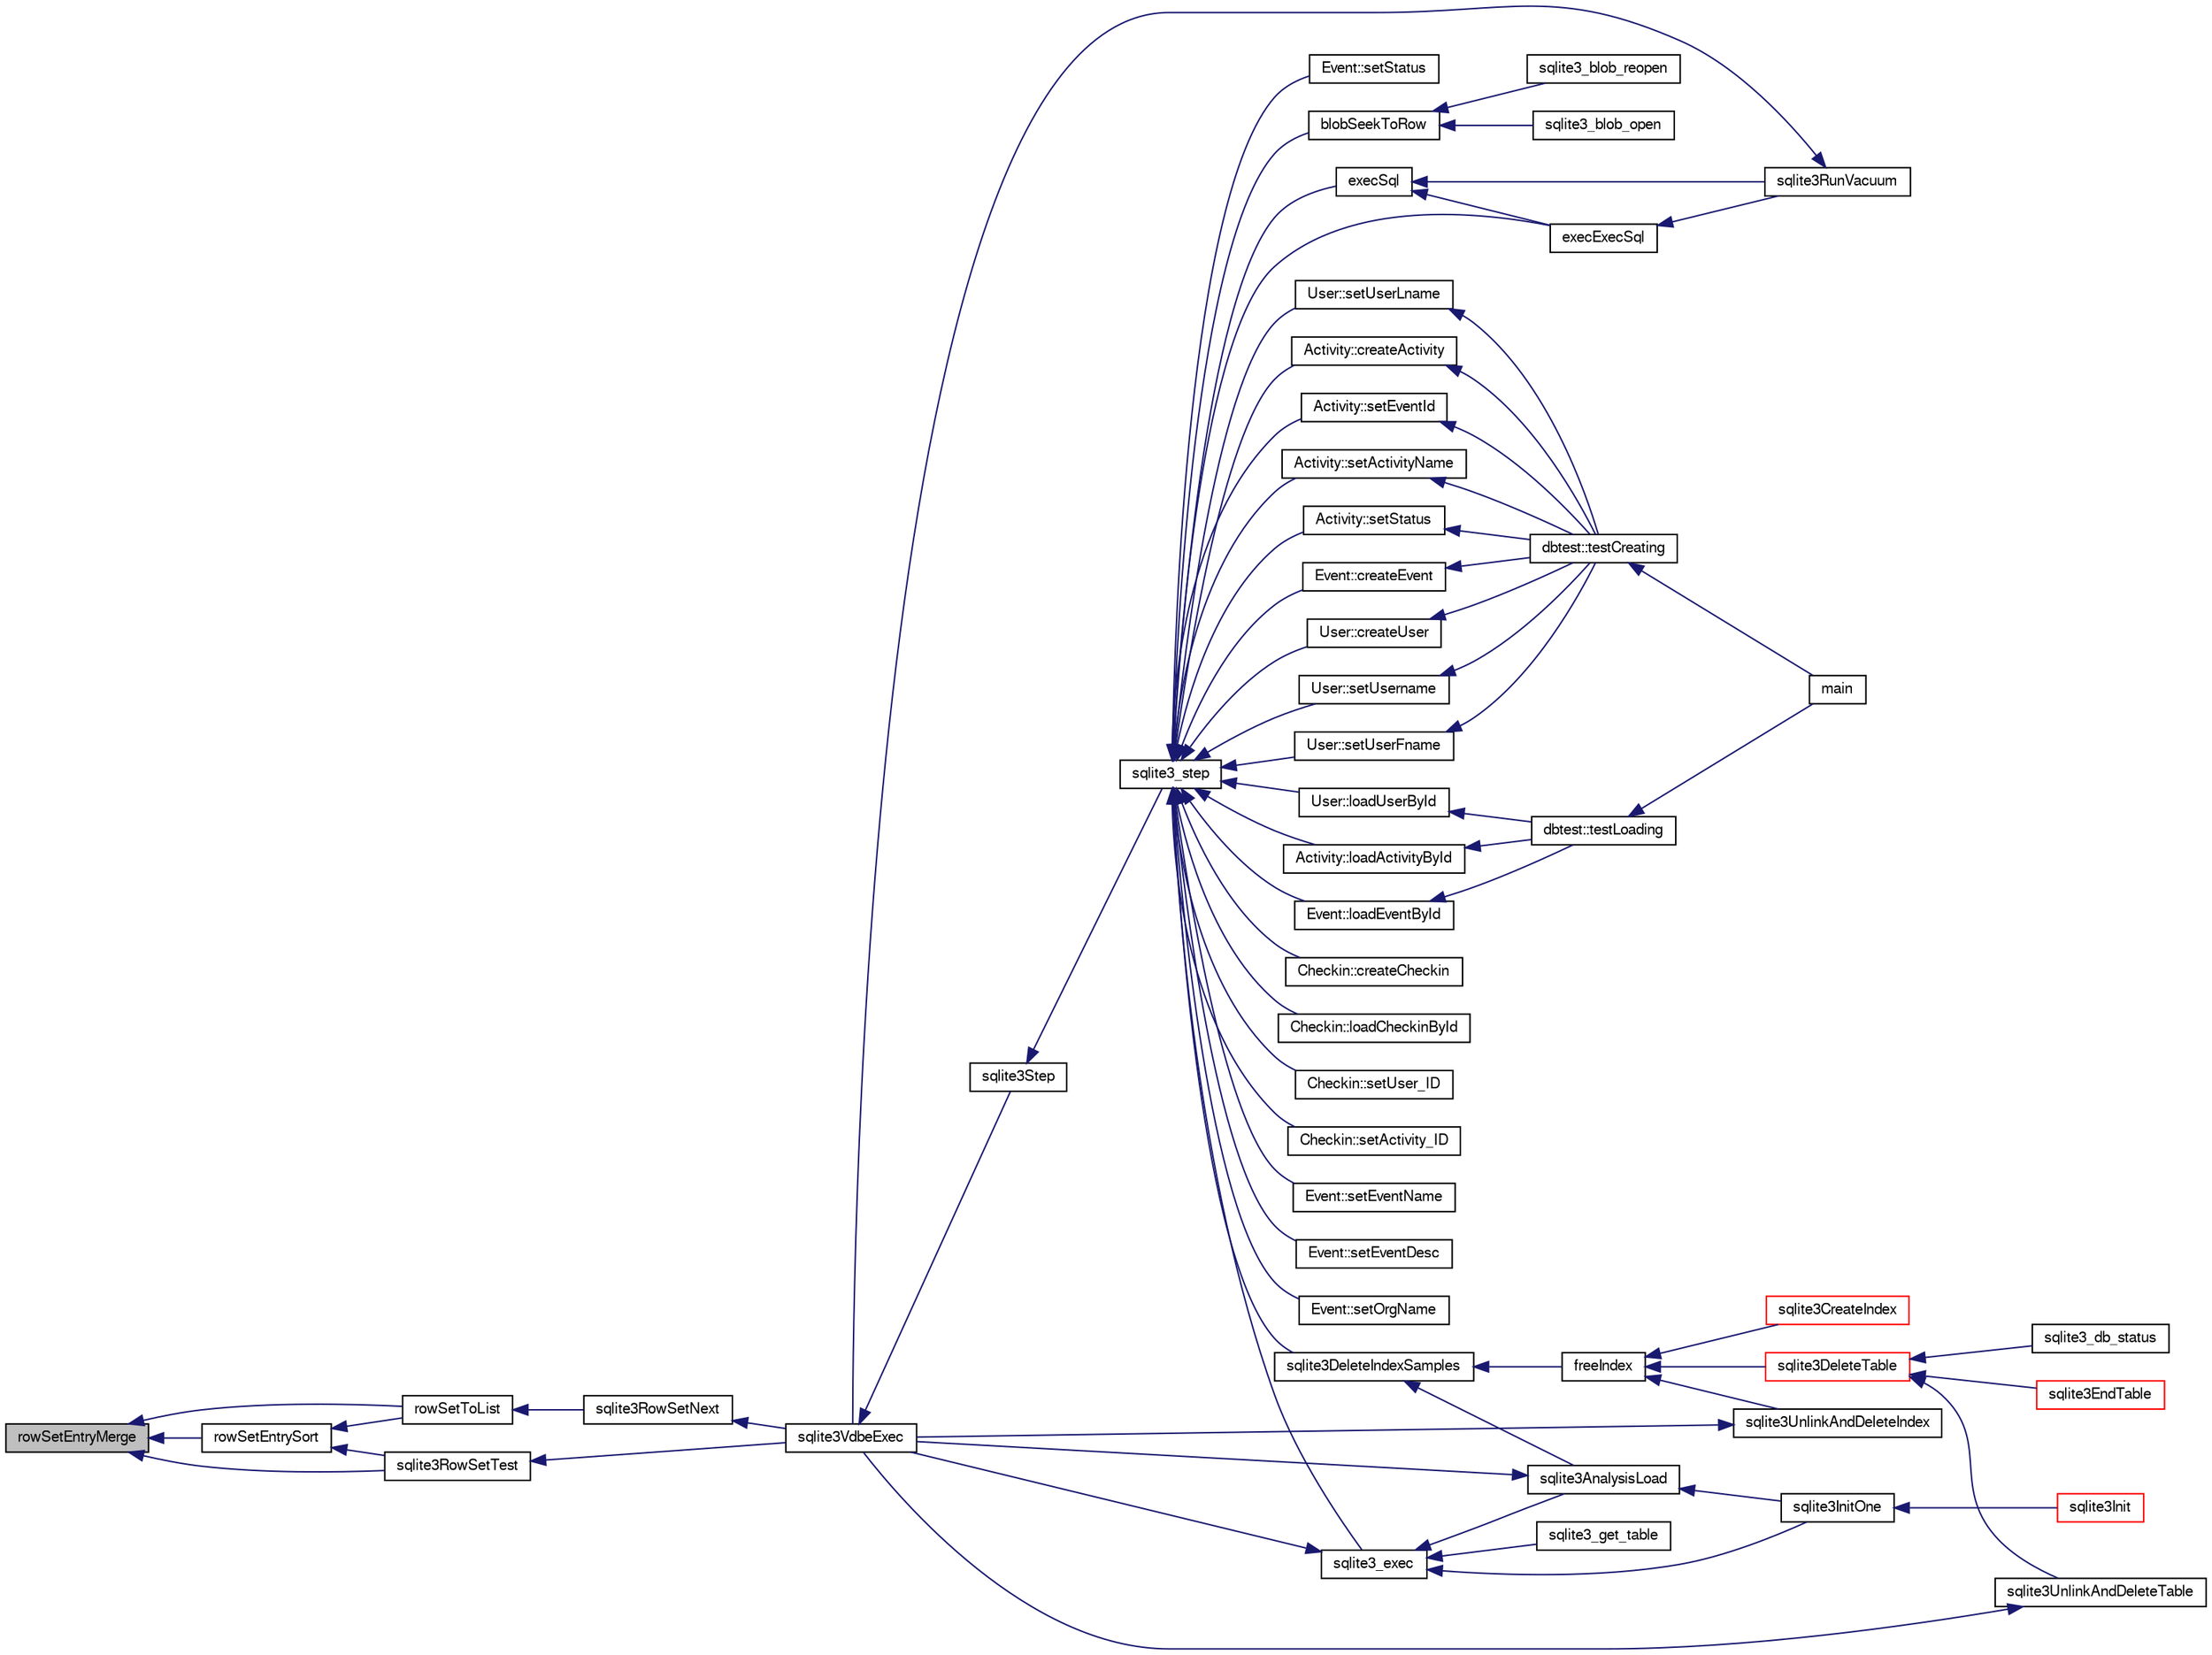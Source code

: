 digraph "rowSetEntryMerge"
{
  edge [fontname="FreeSans",fontsize="10",labelfontname="FreeSans",labelfontsize="10"];
  node [fontname="FreeSans",fontsize="10",shape=record];
  rankdir="LR";
  Node280592 [label="rowSetEntryMerge",height=0.2,width=0.4,color="black", fillcolor="grey75", style="filled", fontcolor="black"];
  Node280592 -> Node280593 [dir="back",color="midnightblue",fontsize="10",style="solid",fontname="FreeSans"];
  Node280593 [label="rowSetEntrySort",height=0.2,width=0.4,color="black", fillcolor="white", style="filled",URL="$sqlite3_8c.html#a823870013b6d8873031d0df6889658c9"];
  Node280593 -> Node280594 [dir="back",color="midnightblue",fontsize="10",style="solid",fontname="FreeSans"];
  Node280594 [label="rowSetToList",height=0.2,width=0.4,color="black", fillcolor="white", style="filled",URL="$sqlite3_8c.html#a0deaa1609255a6b68bea834f2804c2bd"];
  Node280594 -> Node280595 [dir="back",color="midnightblue",fontsize="10",style="solid",fontname="FreeSans"];
  Node280595 [label="sqlite3RowSetNext",height=0.2,width=0.4,color="black", fillcolor="white", style="filled",URL="$sqlite3_8c.html#a0dc3908f86c68823d9dbf73052c1eae8"];
  Node280595 -> Node280596 [dir="back",color="midnightblue",fontsize="10",style="solid",fontname="FreeSans"];
  Node280596 [label="sqlite3VdbeExec",height=0.2,width=0.4,color="black", fillcolor="white", style="filled",URL="$sqlite3_8c.html#a8ce40a614bdc56719c4d642b1e4dfb21"];
  Node280596 -> Node280597 [dir="back",color="midnightblue",fontsize="10",style="solid",fontname="FreeSans"];
  Node280597 [label="sqlite3Step",height=0.2,width=0.4,color="black", fillcolor="white", style="filled",URL="$sqlite3_8c.html#a3f2872e873e2758a4beedad1d5113554"];
  Node280597 -> Node280598 [dir="back",color="midnightblue",fontsize="10",style="solid",fontname="FreeSans"];
  Node280598 [label="sqlite3_step",height=0.2,width=0.4,color="black", fillcolor="white", style="filled",URL="$sqlite3_8h.html#ac1e491ce36b7471eb28387f7d3c74334"];
  Node280598 -> Node280599 [dir="back",color="midnightblue",fontsize="10",style="solid",fontname="FreeSans"];
  Node280599 [label="Activity::createActivity",height=0.2,width=0.4,color="black", fillcolor="white", style="filled",URL="$classActivity.html#a813cc5e52c14ab49b39014c134e3425b"];
  Node280599 -> Node280600 [dir="back",color="midnightblue",fontsize="10",style="solid",fontname="FreeSans"];
  Node280600 [label="dbtest::testCreating",height=0.2,width=0.4,color="black", fillcolor="white", style="filled",URL="$classdbtest.html#a8193e88a7df657069c8a6bd09c8243b7"];
  Node280600 -> Node280601 [dir="back",color="midnightblue",fontsize="10",style="solid",fontname="FreeSans"];
  Node280601 [label="main",height=0.2,width=0.4,color="black", fillcolor="white", style="filled",URL="$test_8cpp.html#ae66f6b31b5ad750f1fe042a706a4e3d4"];
  Node280598 -> Node280602 [dir="back",color="midnightblue",fontsize="10",style="solid",fontname="FreeSans"];
  Node280602 [label="Activity::loadActivityById",height=0.2,width=0.4,color="black", fillcolor="white", style="filled",URL="$classActivity.html#abe4ffb4f08a47212ebf9013259d9e7fd"];
  Node280602 -> Node280603 [dir="back",color="midnightblue",fontsize="10",style="solid",fontname="FreeSans"];
  Node280603 [label="dbtest::testLoading",height=0.2,width=0.4,color="black", fillcolor="white", style="filled",URL="$classdbtest.html#a6f98d82a2c8e2b9040848763504ddae1"];
  Node280603 -> Node280601 [dir="back",color="midnightblue",fontsize="10",style="solid",fontname="FreeSans"];
  Node280598 -> Node280604 [dir="back",color="midnightblue",fontsize="10",style="solid",fontname="FreeSans"];
  Node280604 [label="Activity::setEventId",height=0.2,width=0.4,color="black", fillcolor="white", style="filled",URL="$classActivity.html#adb1d0fd0d08f473e068f0a4086bfa9ca"];
  Node280604 -> Node280600 [dir="back",color="midnightblue",fontsize="10",style="solid",fontname="FreeSans"];
  Node280598 -> Node280605 [dir="back",color="midnightblue",fontsize="10",style="solid",fontname="FreeSans"];
  Node280605 [label="Activity::setActivityName",height=0.2,width=0.4,color="black", fillcolor="white", style="filled",URL="$classActivity.html#a62dc3737b33915a36086f9dd26d16a81"];
  Node280605 -> Node280600 [dir="back",color="midnightblue",fontsize="10",style="solid",fontname="FreeSans"];
  Node280598 -> Node280606 [dir="back",color="midnightblue",fontsize="10",style="solid",fontname="FreeSans"];
  Node280606 [label="Activity::setStatus",height=0.2,width=0.4,color="black", fillcolor="white", style="filled",URL="$classActivity.html#af618135a7738f4d2a7ee147a8ef912ea"];
  Node280606 -> Node280600 [dir="back",color="midnightblue",fontsize="10",style="solid",fontname="FreeSans"];
  Node280598 -> Node280607 [dir="back",color="midnightblue",fontsize="10",style="solid",fontname="FreeSans"];
  Node280607 [label="Checkin::createCheckin",height=0.2,width=0.4,color="black", fillcolor="white", style="filled",URL="$classCheckin.html#a4e40acdf7fff0e607f6de4f24f3a163c"];
  Node280598 -> Node280608 [dir="back",color="midnightblue",fontsize="10",style="solid",fontname="FreeSans"];
  Node280608 [label="Checkin::loadCheckinById",height=0.2,width=0.4,color="black", fillcolor="white", style="filled",URL="$classCheckin.html#a3461f70ea6c68475225f2a07f78a21e0"];
  Node280598 -> Node280609 [dir="back",color="midnightblue",fontsize="10",style="solid",fontname="FreeSans"];
  Node280609 [label="Checkin::setUser_ID",height=0.2,width=0.4,color="black", fillcolor="white", style="filled",URL="$classCheckin.html#a76ab640f4f912876dbebf183db5359c6"];
  Node280598 -> Node280610 [dir="back",color="midnightblue",fontsize="10",style="solid",fontname="FreeSans"];
  Node280610 [label="Checkin::setActivity_ID",height=0.2,width=0.4,color="black", fillcolor="white", style="filled",URL="$classCheckin.html#ab2ff3ec2604ec73a42af25874a00b232"];
  Node280598 -> Node280611 [dir="back",color="midnightblue",fontsize="10",style="solid",fontname="FreeSans"];
  Node280611 [label="Event::createEvent",height=0.2,width=0.4,color="black", fillcolor="white", style="filled",URL="$classEvent.html#a77adb9f4a46ffb32c2d931f0691f5903"];
  Node280611 -> Node280600 [dir="back",color="midnightblue",fontsize="10",style="solid",fontname="FreeSans"];
  Node280598 -> Node280612 [dir="back",color="midnightblue",fontsize="10",style="solid",fontname="FreeSans"];
  Node280612 [label="Event::loadEventById",height=0.2,width=0.4,color="black", fillcolor="white", style="filled",URL="$classEvent.html#afa66cea33f722dbeecb69cc98fdea055"];
  Node280612 -> Node280603 [dir="back",color="midnightblue",fontsize="10",style="solid",fontname="FreeSans"];
  Node280598 -> Node280613 [dir="back",color="midnightblue",fontsize="10",style="solid",fontname="FreeSans"];
  Node280613 [label="Event::setEventName",height=0.2,width=0.4,color="black", fillcolor="white", style="filled",URL="$classEvent.html#a10596b6ca077df05184e30d62b08729d"];
  Node280598 -> Node280614 [dir="back",color="midnightblue",fontsize="10",style="solid",fontname="FreeSans"];
  Node280614 [label="Event::setEventDesc",height=0.2,width=0.4,color="black", fillcolor="white", style="filled",URL="$classEvent.html#ae36b8377dcae792f1c5c4726024c981b"];
  Node280598 -> Node280615 [dir="back",color="midnightblue",fontsize="10",style="solid",fontname="FreeSans"];
  Node280615 [label="Event::setOrgName",height=0.2,width=0.4,color="black", fillcolor="white", style="filled",URL="$classEvent.html#a19aac0f776bd764563a54977656cf680"];
  Node280598 -> Node280616 [dir="back",color="midnightblue",fontsize="10",style="solid",fontname="FreeSans"];
  Node280616 [label="Event::setStatus",height=0.2,width=0.4,color="black", fillcolor="white", style="filled",URL="$classEvent.html#ab0a6b9285af0f4172eb841e2b80f8972"];
  Node280598 -> Node280617 [dir="back",color="midnightblue",fontsize="10",style="solid",fontname="FreeSans"];
  Node280617 [label="blobSeekToRow",height=0.2,width=0.4,color="black", fillcolor="white", style="filled",URL="$sqlite3_8c.html#afff57e13332b98c8a44a7cebe38962ab"];
  Node280617 -> Node280618 [dir="back",color="midnightblue",fontsize="10",style="solid",fontname="FreeSans"];
  Node280618 [label="sqlite3_blob_open",height=0.2,width=0.4,color="black", fillcolor="white", style="filled",URL="$sqlite3_8h.html#adb8ad839a5bdd62a43785132bc7dd518"];
  Node280617 -> Node280619 [dir="back",color="midnightblue",fontsize="10",style="solid",fontname="FreeSans"];
  Node280619 [label="sqlite3_blob_reopen",height=0.2,width=0.4,color="black", fillcolor="white", style="filled",URL="$sqlite3_8h.html#abc77c24fdc0150138490359a94360f7e"];
  Node280598 -> Node280620 [dir="back",color="midnightblue",fontsize="10",style="solid",fontname="FreeSans"];
  Node280620 [label="sqlite3DeleteIndexSamples",height=0.2,width=0.4,color="black", fillcolor="white", style="filled",URL="$sqlite3_8c.html#aaeda0302fbf61397ec009f65bed047ef"];
  Node280620 -> Node280621 [dir="back",color="midnightblue",fontsize="10",style="solid",fontname="FreeSans"];
  Node280621 [label="sqlite3AnalysisLoad",height=0.2,width=0.4,color="black", fillcolor="white", style="filled",URL="$sqlite3_8c.html#a48a2301c27e1d3d68708b9b8761b5a01"];
  Node280621 -> Node280596 [dir="back",color="midnightblue",fontsize="10",style="solid",fontname="FreeSans"];
  Node280621 -> Node280622 [dir="back",color="midnightblue",fontsize="10",style="solid",fontname="FreeSans"];
  Node280622 [label="sqlite3InitOne",height=0.2,width=0.4,color="black", fillcolor="white", style="filled",URL="$sqlite3_8c.html#ac4318b25df65269906b0379251fe9b85"];
  Node280622 -> Node280623 [dir="back",color="midnightblue",fontsize="10",style="solid",fontname="FreeSans"];
  Node280623 [label="sqlite3Init",height=0.2,width=0.4,color="red", fillcolor="white", style="filled",URL="$sqlite3_8c.html#aed74e3dc765631a833f522f425ff5a48"];
  Node280620 -> Node280723 [dir="back",color="midnightblue",fontsize="10",style="solid",fontname="FreeSans"];
  Node280723 [label="freeIndex",height=0.2,width=0.4,color="black", fillcolor="white", style="filled",URL="$sqlite3_8c.html#a00907c99c18d5bcb9d0b38c077146c31"];
  Node280723 -> Node280724 [dir="back",color="midnightblue",fontsize="10",style="solid",fontname="FreeSans"];
  Node280724 [label="sqlite3UnlinkAndDeleteIndex",height=0.2,width=0.4,color="black", fillcolor="white", style="filled",URL="$sqlite3_8c.html#a889f2dcb438c56db37a6d61e9f25e244"];
  Node280724 -> Node280596 [dir="back",color="midnightblue",fontsize="10",style="solid",fontname="FreeSans"];
  Node280723 -> Node280725 [dir="back",color="midnightblue",fontsize="10",style="solid",fontname="FreeSans"];
  Node280725 [label="sqlite3DeleteTable",height=0.2,width=0.4,color="red", fillcolor="white", style="filled",URL="$sqlite3_8c.html#a7fd3d507375a381a3807f92735318973"];
  Node280725 -> Node280726 [dir="back",color="midnightblue",fontsize="10",style="solid",fontname="FreeSans"];
  Node280726 [label="sqlite3_db_status",height=0.2,width=0.4,color="black", fillcolor="white", style="filled",URL="$sqlite3_8h.html#ab64e8333313ee2e44116842711818940"];
  Node280725 -> Node280727 [dir="back",color="midnightblue",fontsize="10",style="solid",fontname="FreeSans"];
  Node280727 [label="sqlite3UnlinkAndDeleteTable",height=0.2,width=0.4,color="black", fillcolor="white", style="filled",URL="$sqlite3_8c.html#a9733677716a49de464f86fff164e9a1b"];
  Node280727 -> Node280596 [dir="back",color="midnightblue",fontsize="10",style="solid",fontname="FreeSans"];
  Node280725 -> Node280638 [dir="back",color="midnightblue",fontsize="10",style="solid",fontname="FreeSans"];
  Node280638 [label="sqlite3EndTable",height=0.2,width=0.4,color="red", fillcolor="white", style="filled",URL="$sqlite3_8c.html#a7b5f2c66c0f0b6f819d970ca389768b0"];
  Node280723 -> Node280635 [dir="back",color="midnightblue",fontsize="10",style="solid",fontname="FreeSans"];
  Node280635 [label="sqlite3CreateIndex",height=0.2,width=0.4,color="red", fillcolor="white", style="filled",URL="$sqlite3_8c.html#a8dbe5e590ab6c58a8c45f34f7c81e825"];
  Node280598 -> Node280789 [dir="back",color="midnightblue",fontsize="10",style="solid",fontname="FreeSans"];
  Node280789 [label="sqlite3_exec",height=0.2,width=0.4,color="black", fillcolor="white", style="filled",URL="$sqlite3_8h.html#a97487ec8150e0bcc8fa392ab8f0e24db"];
  Node280789 -> Node280596 [dir="back",color="midnightblue",fontsize="10",style="solid",fontname="FreeSans"];
  Node280789 -> Node280621 [dir="back",color="midnightblue",fontsize="10",style="solid",fontname="FreeSans"];
  Node280789 -> Node280622 [dir="back",color="midnightblue",fontsize="10",style="solid",fontname="FreeSans"];
  Node280789 -> Node280790 [dir="back",color="midnightblue",fontsize="10",style="solid",fontname="FreeSans"];
  Node280790 [label="sqlite3_get_table",height=0.2,width=0.4,color="black", fillcolor="white", style="filled",URL="$sqlite3_8h.html#a5effeac4e12df57beaa35c5be1f61579"];
  Node280598 -> Node280780 [dir="back",color="midnightblue",fontsize="10",style="solid",fontname="FreeSans"];
  Node280780 [label="execSql",height=0.2,width=0.4,color="black", fillcolor="white", style="filled",URL="$sqlite3_8c.html#a7d16651b98a110662f4c265eff0246cb"];
  Node280780 -> Node280781 [dir="back",color="midnightblue",fontsize="10",style="solid",fontname="FreeSans"];
  Node280781 [label="execExecSql",height=0.2,width=0.4,color="black", fillcolor="white", style="filled",URL="$sqlite3_8c.html#ac1be09a6c047f21133d16378d301e0d4"];
  Node280781 -> Node280782 [dir="back",color="midnightblue",fontsize="10",style="solid",fontname="FreeSans"];
  Node280782 [label="sqlite3RunVacuum",height=0.2,width=0.4,color="black", fillcolor="white", style="filled",URL="$sqlite3_8c.html#a5e83ddc7b3e7e8e79ad5d1fc92de1d2f"];
  Node280782 -> Node280596 [dir="back",color="midnightblue",fontsize="10",style="solid",fontname="FreeSans"];
  Node280780 -> Node280782 [dir="back",color="midnightblue",fontsize="10",style="solid",fontname="FreeSans"];
  Node280598 -> Node280781 [dir="back",color="midnightblue",fontsize="10",style="solid",fontname="FreeSans"];
  Node280598 -> Node280783 [dir="back",color="midnightblue",fontsize="10",style="solid",fontname="FreeSans"];
  Node280783 [label="User::createUser",height=0.2,width=0.4,color="black", fillcolor="white", style="filled",URL="$classUser.html#a22ed673939e8cc0a136130b809bba513"];
  Node280783 -> Node280600 [dir="back",color="midnightblue",fontsize="10",style="solid",fontname="FreeSans"];
  Node280598 -> Node280784 [dir="back",color="midnightblue",fontsize="10",style="solid",fontname="FreeSans"];
  Node280784 [label="User::loadUserById",height=0.2,width=0.4,color="black", fillcolor="white", style="filled",URL="$classUser.html#a863377665b7fb83c5547dcf9727f5092"];
  Node280784 -> Node280603 [dir="back",color="midnightblue",fontsize="10",style="solid",fontname="FreeSans"];
  Node280598 -> Node280785 [dir="back",color="midnightblue",fontsize="10",style="solid",fontname="FreeSans"];
  Node280785 [label="User::setUsername",height=0.2,width=0.4,color="black", fillcolor="white", style="filled",URL="$classUser.html#aa0497022a136cb78de785b0a39ae60b1"];
  Node280785 -> Node280600 [dir="back",color="midnightblue",fontsize="10",style="solid",fontname="FreeSans"];
  Node280598 -> Node280786 [dir="back",color="midnightblue",fontsize="10",style="solid",fontname="FreeSans"];
  Node280786 [label="User::setUserFname",height=0.2,width=0.4,color="black", fillcolor="white", style="filled",URL="$classUser.html#a72657eb55cd0ca437b4841a43f19912f"];
  Node280786 -> Node280600 [dir="back",color="midnightblue",fontsize="10",style="solid",fontname="FreeSans"];
  Node280598 -> Node280787 [dir="back",color="midnightblue",fontsize="10",style="solid",fontname="FreeSans"];
  Node280787 [label="User::setUserLname",height=0.2,width=0.4,color="black", fillcolor="white", style="filled",URL="$classUser.html#aa25973387e5afe1aa6f60dd6545e33b5"];
  Node280787 -> Node280600 [dir="back",color="midnightblue",fontsize="10",style="solid",fontname="FreeSans"];
  Node280593 -> Node280857 [dir="back",color="midnightblue",fontsize="10",style="solid",fontname="FreeSans"];
  Node280857 [label="sqlite3RowSetTest",height=0.2,width=0.4,color="black", fillcolor="white", style="filled",URL="$sqlite3_8c.html#a58d36b0ec7f9e8b1aba79f7e91122c50"];
  Node280857 -> Node280596 [dir="back",color="midnightblue",fontsize="10",style="solid",fontname="FreeSans"];
  Node280592 -> Node280594 [dir="back",color="midnightblue",fontsize="10",style="solid",fontname="FreeSans"];
  Node280592 -> Node280857 [dir="back",color="midnightblue",fontsize="10",style="solid",fontname="FreeSans"];
}
